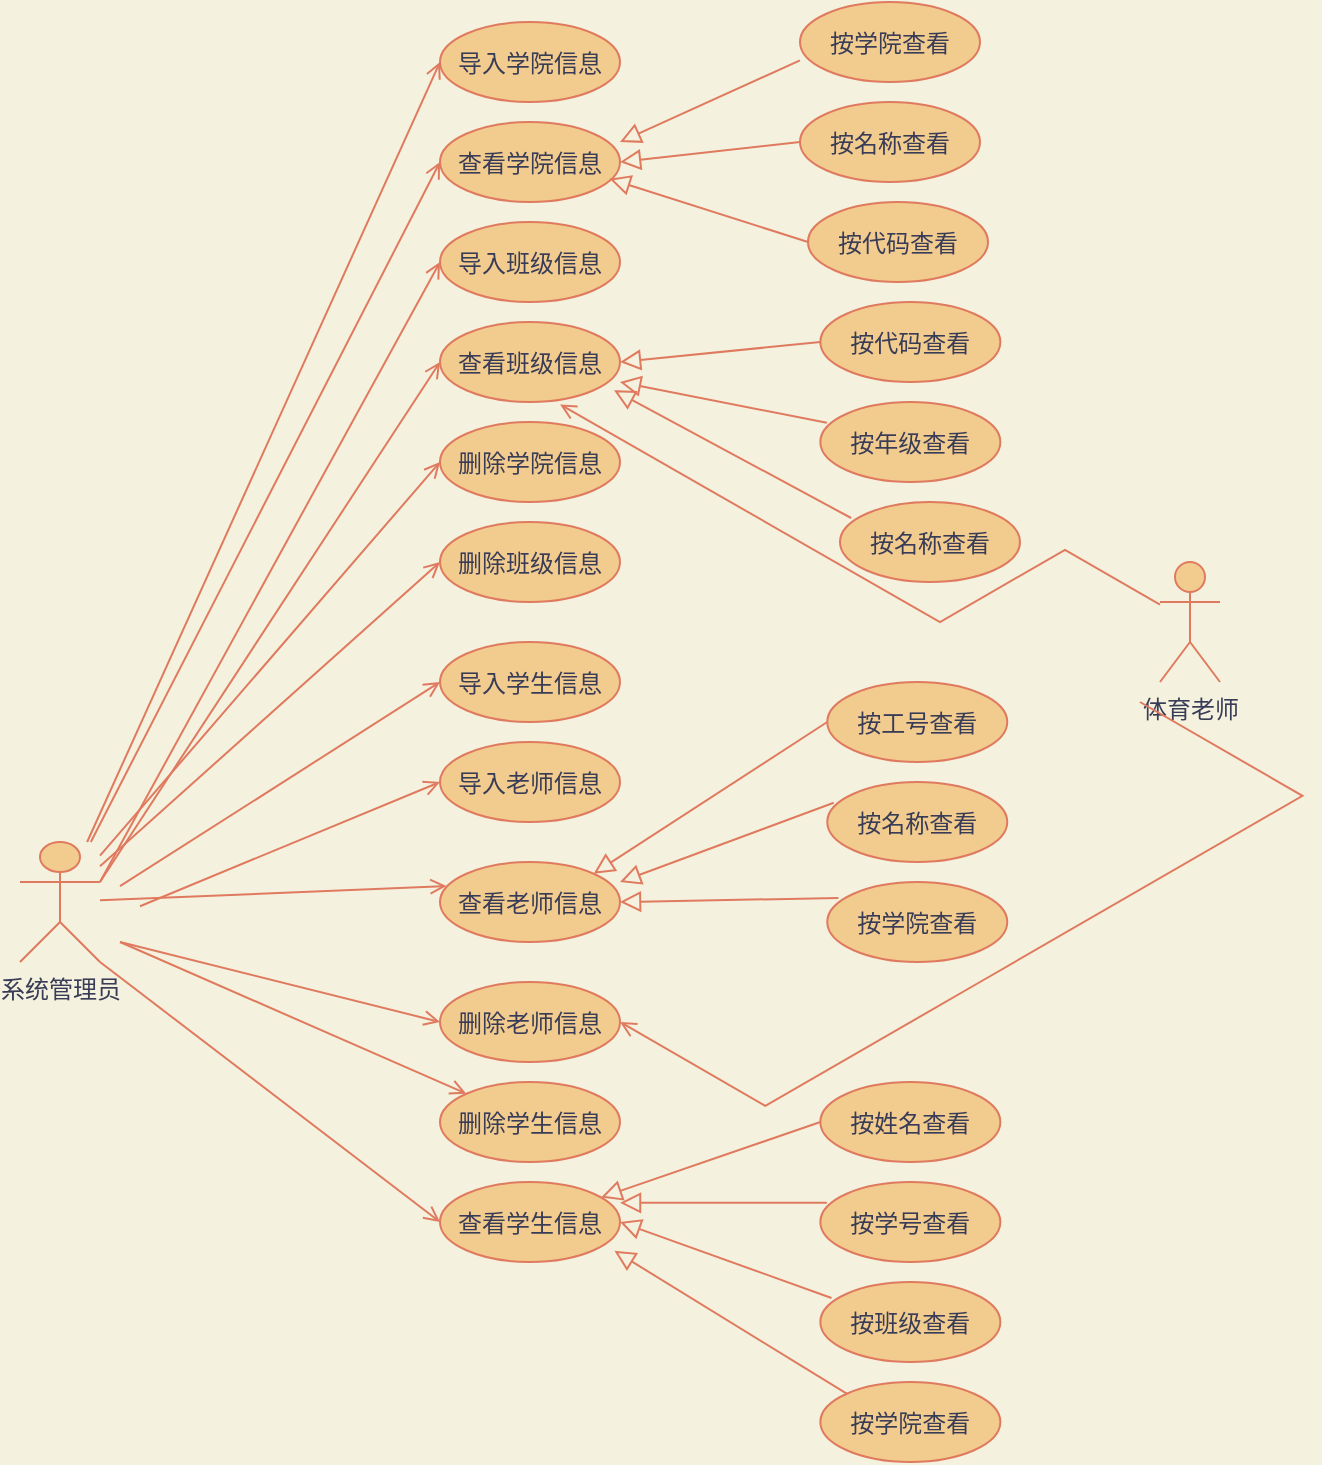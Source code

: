 <mxfile version="15.4.0" type="device"><diagram id="RRN_mitzonyfID3dqr2r" name="第 1 页"><mxGraphModel dx="1221" dy="714" grid="1" gridSize="10" guides="1" tooltips="1" connect="1" arrows="1" fold="1" page="1" pageScale="1" pageWidth="827" pageHeight="1169" background="#F4F1DE" math="0" shadow="0"><root><mxCell id="0"/><mxCell id="1" parent="0"/><mxCell id="ysnsdRKkmyNgRE77PdFc-1" value="系统管理员" style="shape=umlActor;verticalLabelPosition=bottom;verticalAlign=top;html=1;outlineConnect=0;fillColor=#F2CC8F;strokeColor=#E07A5F;fontColor=#393C56;" parent="1" vertex="1"><mxGeometry x="20" y="540" width="40" height="60" as="geometry"/></mxCell><mxCell id="ysnsdRKkmyNgRE77PdFc-15" value="导入学院信息" style="ellipse;fillColor=#F2CC8F;strokeColor=#E07A5F;fontColor=#393C56;" parent="1" vertex="1"><mxGeometry x="230" y="130" width="90" height="40" as="geometry"/></mxCell><mxCell id="ysnsdRKkmyNgRE77PdFc-17" value="查看学院信息" style="ellipse;fillColor=#F2CC8F;strokeColor=#E07A5F;fontColor=#393C56;" parent="1" vertex="1"><mxGeometry x="230" y="180" width="90" height="40" as="geometry"/></mxCell><mxCell id="ysnsdRKkmyNgRE77PdFc-18" value="导入班级信息" style="ellipse;fillColor=#F2CC8F;strokeColor=#E07A5F;fontColor=#393C56;" parent="1" vertex="1"><mxGeometry x="230" y="230" width="90" height="40" as="geometry"/></mxCell><mxCell id="ysnsdRKkmyNgRE77PdFc-19" value="" style="endArrow=open;startArrow=none;endFill=0;startFill=0;html=1;verticalAlign=bottom;labelBackgroundColor=none;strokeWidth=1;rounded=0;entryX=0;entryY=0.5;entryDx=0;entryDy=0;strokeColor=#E07A5F;fontColor=#393C56;" parent="1" source="ysnsdRKkmyNgRE77PdFc-1" target="ysnsdRKkmyNgRE77PdFc-15" edge="1"><mxGeometry width="160" relative="1" as="geometry"><mxPoint x="140" y="179" as="sourcePoint"/><mxPoint x="241.62" y="69.6" as="targetPoint"/></mxGeometry></mxCell><mxCell id="ysnsdRKkmyNgRE77PdFc-20" value="" style="endArrow=open;startArrow=none;endFill=0;startFill=0;html=1;verticalAlign=bottom;labelBackgroundColor=none;strokeWidth=1;rounded=0;entryX=0;entryY=0.5;entryDx=0;entryDy=0;strokeColor=#E07A5F;fontColor=#393C56;" parent="1" source="ysnsdRKkmyNgRE77PdFc-1" target="ysnsdRKkmyNgRE77PdFc-17" edge="1"><mxGeometry width="160" relative="1" as="geometry"><mxPoint x="140" y="189" as="sourcePoint"/><mxPoint x="251.62" y="79.6" as="targetPoint"/></mxGeometry></mxCell><mxCell id="ysnsdRKkmyNgRE77PdFc-21" value="" style="endArrow=open;startArrow=none;endFill=0;startFill=0;html=1;verticalAlign=bottom;labelBackgroundColor=none;strokeWidth=1;rounded=0;entryX=0;entryY=0.5;entryDx=0;entryDy=0;exitX=1;exitY=0.333;exitDx=0;exitDy=0;exitPerimeter=0;strokeColor=#E07A5F;fontColor=#393C56;" parent="1" source="ysnsdRKkmyNgRE77PdFc-1" target="ysnsdRKkmyNgRE77PdFc-18" edge="1"><mxGeometry width="160" relative="1" as="geometry"><mxPoint x="140" y="199" as="sourcePoint"/><mxPoint x="261.62" y="89.6" as="targetPoint"/></mxGeometry></mxCell><mxCell id="ysnsdRKkmyNgRE77PdFc-31" value="按学院查看" style="ellipse;fillColor=#F2CC8F;strokeColor=#E07A5F;fontColor=#393C56;" parent="1" vertex="1"><mxGeometry x="410" y="120" width="90" height="40" as="geometry"/></mxCell><mxCell id="ysnsdRKkmyNgRE77PdFc-32" value="" style="endArrow=block;startArrow=none;endFill=0;startFill=0;endSize=8;html=1;verticalAlign=bottom;labelBackgroundColor=none;rounded=0;entryX=1;entryY=0.25;entryDx=0;entryDy=0;exitX=0;exitY=0.73;exitDx=0;exitDy=0;exitPerimeter=0;entryPerimeter=0;strokeColor=#E07A5F;fontColor=#393C56;" parent="1" source="ysnsdRKkmyNgRE77PdFc-31" target="ysnsdRKkmyNgRE77PdFc-17" edge="1"><mxGeometry width="160" relative="1" as="geometry"><mxPoint x="410" y="170" as="sourcePoint"/><mxPoint x="500" y="210" as="targetPoint"/></mxGeometry></mxCell><mxCell id="ysnsdRKkmyNgRE77PdFc-33" value="按代码查看" style="ellipse;fillColor=#F2CC8F;strokeColor=#E07A5F;fontColor=#393C56;" parent="1" vertex="1"><mxGeometry x="414" y="220" width="90" height="40" as="geometry"/></mxCell><mxCell id="ysnsdRKkmyNgRE77PdFc-34" value="按名称查看" style="ellipse;fillColor=#F2CC8F;strokeColor=#E07A5F;fontColor=#393C56;" parent="1" vertex="1"><mxGeometry x="410" y="170" width="90" height="40" as="geometry"/></mxCell><mxCell id="ysnsdRKkmyNgRE77PdFc-35" value="" style="endArrow=block;startArrow=none;endFill=0;startFill=0;endSize=8;html=1;verticalAlign=bottom;labelBackgroundColor=none;rounded=0;entryX=1;entryY=0.5;entryDx=0;entryDy=0;exitX=0;exitY=0.5;exitDx=0;exitDy=0;strokeColor=#E07A5F;fontColor=#393C56;" parent="1" source="ysnsdRKkmyNgRE77PdFc-34" target="ysnsdRKkmyNgRE77PdFc-17" edge="1"><mxGeometry width="160" relative="1" as="geometry"><mxPoint x="420" y="159.2" as="sourcePoint"/><mxPoint x="330" y="210" as="targetPoint"/></mxGeometry></mxCell><mxCell id="ysnsdRKkmyNgRE77PdFc-36" value="" style="endArrow=block;startArrow=none;endFill=0;startFill=0;endSize=8;html=1;verticalAlign=bottom;labelBackgroundColor=none;rounded=0;exitX=0;exitY=0.5;exitDx=0;exitDy=0;entryX=0.942;entryY=0.71;entryDx=0;entryDy=0;entryPerimeter=0;strokeColor=#E07A5F;fontColor=#393C56;" parent="1" source="ysnsdRKkmyNgRE77PdFc-33" target="ysnsdRKkmyNgRE77PdFc-17" edge="1"><mxGeometry width="160" relative="1" as="geometry"><mxPoint x="430" y="169.2" as="sourcePoint"/><mxPoint x="320" y="200" as="targetPoint"/></mxGeometry></mxCell><mxCell id="ysnsdRKkmyNgRE77PdFc-37" value="查看班级信息" style="ellipse;fillColor=#F2CC8F;strokeColor=#E07A5F;fontColor=#393C56;" parent="1" vertex="1"><mxGeometry x="230" y="280" width="90" height="40" as="geometry"/></mxCell><mxCell id="ysnsdRKkmyNgRE77PdFc-38" value="按工号查看" style="ellipse;fillColor=#F2CC8F;strokeColor=#E07A5F;fontColor=#393C56;" parent="1" vertex="1"><mxGeometry x="423.63" y="460" width="90" height="40" as="geometry"/></mxCell><mxCell id="ysnsdRKkmyNgRE77PdFc-39" value="" style="endArrow=block;startArrow=none;endFill=0;startFill=0;endSize=8;html=1;verticalAlign=bottom;labelBackgroundColor=none;rounded=0;exitX=0;exitY=0.5;exitDx=0;exitDy=0;entryX=1;entryY=0;entryDx=0;entryDy=0;strokeColor=#E07A5F;fontColor=#393C56;" parent="1" source="ysnsdRKkmyNgRE77PdFc-38" target="ysnsdRKkmyNgRE77PdFc-71" edge="1"><mxGeometry width="160" relative="1" as="geometry"><mxPoint x="439.23" y="470" as="sourcePoint"/><mxPoint x="314.004" y="517.74" as="targetPoint"/></mxGeometry></mxCell><mxCell id="ysnsdRKkmyNgRE77PdFc-41" value="按名称查看" style="ellipse;fillColor=#F2CC8F;strokeColor=#E07A5F;fontColor=#393C56;" parent="1" vertex="1"><mxGeometry x="423.63" y="510" width="90" height="40" as="geometry"/></mxCell><mxCell id="ysnsdRKkmyNgRE77PdFc-42" value="" style="endArrow=block;startArrow=none;endFill=0;startFill=0;endSize=8;html=1;verticalAlign=bottom;labelBackgroundColor=none;rounded=0;exitX=0.036;exitY=0.26;exitDx=0;exitDy=0;exitPerimeter=0;entryX=1;entryY=0.25;entryDx=0;entryDy=0;entryPerimeter=0;strokeColor=#E07A5F;fontColor=#393C56;" parent="1" source="ysnsdRKkmyNgRE77PdFc-41" target="ysnsdRKkmyNgRE77PdFc-71" edge="1"><mxGeometry width="160" relative="1" as="geometry"><mxPoint x="449.23" y="459.2" as="sourcePoint"/><mxPoint x="323.45" y="520.4" as="targetPoint"/></mxGeometry></mxCell><mxCell id="ysnsdRKkmyNgRE77PdFc-53" value="按学院查看" style="ellipse;fillColor=#F2CC8F;strokeColor=#E07A5F;fontColor=#393C56;" parent="1" vertex="1"><mxGeometry x="423.63" y="560" width="90" height="40" as="geometry"/></mxCell><mxCell id="ysnsdRKkmyNgRE77PdFc-54" value="" style="endArrow=block;startArrow=none;endFill=0;startFill=0;endSize=8;html=1;verticalAlign=bottom;labelBackgroundColor=none;rounded=0;exitX=0.062;exitY=0.2;exitDx=0;exitDy=0;exitPerimeter=0;entryX=1;entryY=0.5;entryDx=0;entryDy=0;strokeColor=#E07A5F;fontColor=#393C56;" parent="1" source="ysnsdRKkmyNgRE77PdFc-53" target="ysnsdRKkmyNgRE77PdFc-71" edge="1"><mxGeometry width="160" relative="1" as="geometry"><mxPoint x="450.47" y="530.4" as="sourcePoint"/><mxPoint x="323.45" y="530" as="targetPoint"/></mxGeometry></mxCell><mxCell id="ysnsdRKkmyNgRE77PdFc-55" value="" style="endArrow=open;startArrow=none;endFill=0;startFill=0;html=1;verticalAlign=bottom;labelBackgroundColor=none;strokeWidth=1;rounded=0;entryX=0;entryY=0.5;entryDx=0;entryDy=0;exitX=1;exitY=0.333;exitDx=0;exitDy=0;exitPerimeter=0;strokeColor=#E07A5F;fontColor=#393C56;" parent="1" source="ysnsdRKkmyNgRE77PdFc-1" target="ysnsdRKkmyNgRE77PdFc-37" edge="1"><mxGeometry width="160" relative="1" as="geometry"><mxPoint x="140" y="210" as="sourcePoint"/><mxPoint x="240" y="260" as="targetPoint"/></mxGeometry></mxCell><mxCell id="ysnsdRKkmyNgRE77PdFc-56" value="删除学院信息" style="ellipse;fillColor=#F2CC8F;strokeColor=#E07A5F;fontColor=#393C56;" parent="1" vertex="1"><mxGeometry x="230" y="330" width="90" height="40" as="geometry"/></mxCell><mxCell id="ysnsdRKkmyNgRE77PdFc-57" value="删除班级信息" style="ellipse;fillColor=#F2CC8F;strokeColor=#E07A5F;fontColor=#393C56;" parent="1" vertex="1"><mxGeometry x="230" y="380" width="90" height="40" as="geometry"/></mxCell><mxCell id="ysnsdRKkmyNgRE77PdFc-59" value="" style="endArrow=open;startArrow=none;endFill=0;startFill=0;html=1;verticalAlign=bottom;labelBackgroundColor=none;strokeWidth=1;rounded=0;strokeColor=#E07A5F;fontColor=#393C56;" parent="1" source="ysnsdRKkmyNgRE77PdFc-1" edge="1"><mxGeometry width="160" relative="1" as="geometry"><mxPoint x="80" y="290" as="sourcePoint"/><mxPoint x="230" y="350" as="targetPoint"/></mxGeometry></mxCell><mxCell id="ysnsdRKkmyNgRE77PdFc-60" value="" style="endArrow=open;startArrow=none;endFill=0;startFill=0;html=1;verticalAlign=bottom;labelBackgroundColor=none;strokeWidth=1;rounded=0;entryX=0;entryY=0.5;entryDx=0;entryDy=0;strokeColor=#E07A5F;fontColor=#393C56;" parent="1" source="ysnsdRKkmyNgRE77PdFc-1" target="ysnsdRKkmyNgRE77PdFc-57" edge="1"><mxGeometry width="160" relative="1" as="geometry"><mxPoint x="90" y="300" as="sourcePoint"/><mxPoint x="250" y="320" as="targetPoint"/></mxGeometry></mxCell><mxCell id="ysnsdRKkmyNgRE77PdFc-61" value="导入学生信息" style="ellipse;fillColor=#F2CC8F;strokeColor=#E07A5F;fontColor=#393C56;" parent="1" vertex="1"><mxGeometry x="230" y="440" width="90" height="40" as="geometry"/></mxCell><mxCell id="ysnsdRKkmyNgRE77PdFc-62" value="导入老师信息" style="ellipse;fillColor=#F2CC8F;strokeColor=#E07A5F;fontColor=#393C56;" parent="1" vertex="1"><mxGeometry x="230" y="490" width="90" height="40" as="geometry"/></mxCell><mxCell id="ysnsdRKkmyNgRE77PdFc-63" value="按代码查看" style="ellipse;fillColor=#F2CC8F;strokeColor=#E07A5F;fontColor=#393C56;" parent="1" vertex="1"><mxGeometry x="420.18" y="270" width="90" height="40" as="geometry"/></mxCell><mxCell id="ysnsdRKkmyNgRE77PdFc-64" value="" style="endArrow=block;startArrow=none;endFill=0;startFill=0;endSize=8;html=1;verticalAlign=bottom;labelBackgroundColor=none;rounded=0;entryX=1;entryY=0.25;entryDx=0;entryDy=0;exitX=0;exitY=0.5;exitDx=0;exitDy=0;entryPerimeter=0;strokeColor=#E07A5F;fontColor=#393C56;" parent="1" source="ysnsdRKkmyNgRE77PdFc-63" edge="1"><mxGeometry width="160" relative="1" as="geometry"><mxPoint x="422.18" y="280" as="sourcePoint"/><mxPoint x="320" y="300" as="targetPoint"/></mxGeometry></mxCell><mxCell id="ysnsdRKkmyNgRE77PdFc-65" value="按年级查看" style="ellipse;fillColor=#F2CC8F;strokeColor=#E07A5F;fontColor=#393C56;" parent="1" vertex="1"><mxGeometry x="420.18" y="320" width="90" height="40" as="geometry"/></mxCell><mxCell id="ysnsdRKkmyNgRE77PdFc-66" value="" style="endArrow=block;startArrow=none;endFill=0;startFill=0;endSize=8;html=1;verticalAlign=bottom;labelBackgroundColor=none;rounded=0;exitX=0.036;exitY=0.26;exitDx=0;exitDy=0;exitPerimeter=0;entryX=1;entryY=0.5;entryDx=0;entryDy=0;strokeColor=#E07A5F;fontColor=#393C56;" parent="1" source="ysnsdRKkmyNgRE77PdFc-65" edge="1"><mxGeometry width="160" relative="1" as="geometry"><mxPoint x="432.18" y="269.2" as="sourcePoint"/><mxPoint x="320" y="310" as="targetPoint"/></mxGeometry></mxCell><mxCell id="ysnsdRKkmyNgRE77PdFc-67" value="按名称查看" style="ellipse;fillColor=#F2CC8F;strokeColor=#E07A5F;fontColor=#393C56;" parent="1" vertex="1"><mxGeometry x="430" y="370" width="90" height="40" as="geometry"/></mxCell><mxCell id="ysnsdRKkmyNgRE77PdFc-68" value="" style="endArrow=block;startArrow=none;endFill=0;startFill=0;endSize=8;html=1;verticalAlign=bottom;labelBackgroundColor=none;rounded=0;exitX=0.062;exitY=0.2;exitDx=0;exitDy=0;exitPerimeter=0;entryX=1;entryY=1;entryDx=0;entryDy=0;strokeColor=#E07A5F;fontColor=#393C56;" parent="1" source="ysnsdRKkmyNgRE77PdFc-67" edge="1"><mxGeometry width="160" relative="1" as="geometry"><mxPoint x="433.42" y="340.4" as="sourcePoint"/><mxPoint x="317.0" y="314.142" as="targetPoint"/></mxGeometry></mxCell><mxCell id="ysnsdRKkmyNgRE77PdFc-69" value="查看学生信息" style="ellipse;fillColor=#F2CC8F;strokeColor=#E07A5F;fontColor=#393C56;" parent="1" vertex="1"><mxGeometry x="230" y="710" width="90" height="40" as="geometry"/></mxCell><mxCell id="ysnsdRKkmyNgRE77PdFc-70" value="删除学生信息" style="ellipse;fillColor=#F2CC8F;strokeColor=#E07A5F;fontColor=#393C56;" parent="1" vertex="1"><mxGeometry x="230" y="660" width="90" height="40" as="geometry"/></mxCell><mxCell id="ysnsdRKkmyNgRE77PdFc-71" value="查看老师信息" style="ellipse;fillColor=#F2CC8F;strokeColor=#E07A5F;fontColor=#393C56;" parent="1" vertex="1"><mxGeometry x="230" y="550" width="90" height="40" as="geometry"/></mxCell><mxCell id="ysnsdRKkmyNgRE77PdFc-72" value="删除老师信息" style="ellipse;fillColor=#F2CC8F;strokeColor=#E07A5F;fontColor=#393C56;" parent="1" vertex="1"><mxGeometry x="230" y="610" width="90" height="40" as="geometry"/></mxCell><mxCell id="ysnsdRKkmyNgRE77PdFc-73" value="按姓名查看" style="ellipse;fillColor=#F2CC8F;strokeColor=#E07A5F;fontColor=#393C56;" parent="1" vertex="1"><mxGeometry x="420.18" y="660" width="90" height="40" as="geometry"/></mxCell><mxCell id="ysnsdRKkmyNgRE77PdFc-74" value="" style="endArrow=block;startArrow=none;endFill=0;startFill=0;endSize=8;html=1;verticalAlign=bottom;labelBackgroundColor=none;rounded=0;exitX=0;exitY=0.5;exitDx=0;exitDy=0;strokeColor=#E07A5F;fontColor=#393C56;" parent="1" source="ysnsdRKkmyNgRE77PdFc-73" edge="1"><mxGeometry width="160" relative="1" as="geometry"><mxPoint x="435.78" y="670" as="sourcePoint"/><mxPoint x="310.554" y="717.74" as="targetPoint"/></mxGeometry></mxCell><mxCell id="ysnsdRKkmyNgRE77PdFc-75" value="按学号查看" style="ellipse;fillColor=#F2CC8F;strokeColor=#E07A5F;fontColor=#393C56;" parent="1" vertex="1"><mxGeometry x="420.18" y="710" width="90" height="40" as="geometry"/></mxCell><mxCell id="ysnsdRKkmyNgRE77PdFc-76" value="" style="endArrow=block;startArrow=none;endFill=0;startFill=0;endSize=8;html=1;verticalAlign=bottom;labelBackgroundColor=none;rounded=0;exitX=0.036;exitY=0.26;exitDx=0;exitDy=0;exitPerimeter=0;entryX=1;entryY=0.26;entryDx=0;entryDy=0;entryPerimeter=0;strokeColor=#E07A5F;fontColor=#393C56;" parent="1" source="ysnsdRKkmyNgRE77PdFc-75" edge="1"><mxGeometry width="160" relative="1" as="geometry"><mxPoint x="445.78" y="659.2" as="sourcePoint"/><mxPoint x="320" y="720.4" as="targetPoint"/></mxGeometry></mxCell><mxCell id="ysnsdRKkmyNgRE77PdFc-77" value="按班级查看" style="ellipse;fillColor=#F2CC8F;strokeColor=#E07A5F;fontColor=#393C56;" parent="1" vertex="1"><mxGeometry x="420.18" y="760" width="90" height="40" as="geometry"/></mxCell><mxCell id="ysnsdRKkmyNgRE77PdFc-78" value="" style="endArrow=block;startArrow=none;endFill=0;startFill=0;endSize=8;html=1;verticalAlign=bottom;labelBackgroundColor=none;rounded=0;exitX=0.062;exitY=0.2;exitDx=0;exitDy=0;exitPerimeter=0;entryX=1;entryY=0.5;entryDx=0;entryDy=0;strokeColor=#E07A5F;fontColor=#393C56;" parent="1" source="ysnsdRKkmyNgRE77PdFc-77" edge="1"><mxGeometry width="160" relative="1" as="geometry"><mxPoint x="447.02" y="730.4" as="sourcePoint"/><mxPoint x="320" y="730" as="targetPoint"/></mxGeometry></mxCell><mxCell id="ysnsdRKkmyNgRE77PdFc-79" value="按学院查看" style="ellipse;fillColor=#F2CC8F;strokeColor=#E07A5F;fontColor=#393C56;" parent="1" vertex="1"><mxGeometry x="420.18" y="810" width="90" height="40" as="geometry"/></mxCell><mxCell id="ysnsdRKkmyNgRE77PdFc-80" value="" style="endArrow=block;startArrow=none;endFill=0;startFill=0;endSize=8;html=1;verticalAlign=bottom;labelBackgroundColor=none;rounded=0;exitX=0;exitY=0;exitDx=0;exitDy=0;entryX=0.969;entryY=0.86;entryDx=0;entryDy=0;entryPerimeter=0;strokeColor=#E07A5F;fontColor=#393C56;" parent="1" source="ysnsdRKkmyNgRE77PdFc-79" target="ysnsdRKkmyNgRE77PdFc-69" edge="1"><mxGeometry width="160" relative="1" as="geometry"><mxPoint x="435.76" y="778" as="sourcePoint"/><mxPoint x="330" y="740" as="targetPoint"/></mxGeometry></mxCell><mxCell id="ysnsdRKkmyNgRE77PdFc-81" value="" style="endArrow=open;startArrow=none;endFill=0;startFill=0;html=1;verticalAlign=bottom;labelBackgroundColor=none;strokeWidth=1;rounded=0;entryX=0;entryY=0.5;entryDx=0;entryDy=0;strokeColor=#E07A5F;fontColor=#393C56;" parent="1" target="ysnsdRKkmyNgRE77PdFc-61" edge="1"><mxGeometry width="160" relative="1" as="geometry"><mxPoint x="70" y="562.105" as="sourcePoint"/><mxPoint x="240" y="410" as="targetPoint"/></mxGeometry></mxCell><mxCell id="ysnsdRKkmyNgRE77PdFc-82" value="" style="endArrow=open;startArrow=none;endFill=0;startFill=0;html=1;verticalAlign=bottom;labelBackgroundColor=none;strokeWidth=1;rounded=0;entryX=0;entryY=0.5;entryDx=0;entryDy=0;strokeColor=#E07A5F;fontColor=#393C56;" parent="1" target="ysnsdRKkmyNgRE77PdFc-62" edge="1"><mxGeometry width="160" relative="1" as="geometry"><mxPoint x="80" y="572.105" as="sourcePoint"/><mxPoint x="250" y="420" as="targetPoint"/></mxGeometry></mxCell><mxCell id="ysnsdRKkmyNgRE77PdFc-83" value="" style="endArrow=open;startArrow=none;endFill=0;startFill=0;html=1;verticalAlign=bottom;labelBackgroundColor=none;strokeWidth=1;rounded=0;entryX=0;entryY=0;entryDx=0;entryDy=0;strokeColor=#E07A5F;fontColor=#393C56;" parent="1" target="ysnsdRKkmyNgRE77PdFc-70" edge="1"><mxGeometry width="160" relative="1" as="geometry"><mxPoint x="70" y="590" as="sourcePoint"/><mxPoint x="260" y="430" as="targetPoint"/></mxGeometry></mxCell><mxCell id="ysnsdRKkmyNgRE77PdFc-84" value="" style="endArrow=open;startArrow=none;endFill=0;startFill=0;html=1;verticalAlign=bottom;labelBackgroundColor=none;strokeWidth=1;rounded=0;entryX=0;entryY=0.5;entryDx=0;entryDy=0;strokeColor=#E07A5F;fontColor=#393C56;" parent="1" target="ysnsdRKkmyNgRE77PdFc-72" edge="1"><mxGeometry width="160" relative="1" as="geometry"><mxPoint x="70" y="590" as="sourcePoint"/><mxPoint x="270" y="440" as="targetPoint"/></mxGeometry></mxCell><mxCell id="ysnsdRKkmyNgRE77PdFc-85" value="" style="endArrow=open;startArrow=none;endFill=0;startFill=0;html=1;verticalAlign=bottom;labelBackgroundColor=none;strokeWidth=1;rounded=0;entryX=0.036;entryY=0.3;entryDx=0;entryDy=0;entryPerimeter=0;strokeColor=#E07A5F;fontColor=#393C56;" parent="1" source="ysnsdRKkmyNgRE77PdFc-1" target="ysnsdRKkmyNgRE77PdFc-71" edge="1"><mxGeometry width="160" relative="1" as="geometry"><mxPoint x="110" y="602.105" as="sourcePoint"/><mxPoint x="280" y="450" as="targetPoint"/></mxGeometry></mxCell><mxCell id="ysnsdRKkmyNgRE77PdFc-86" value="" style="endArrow=open;startArrow=none;endFill=0;startFill=0;html=1;verticalAlign=bottom;labelBackgroundColor=none;strokeWidth=1;rounded=0;entryX=0;entryY=0.5;entryDx=0;entryDy=0;exitX=1;exitY=1;exitDx=0;exitDy=0;exitPerimeter=0;strokeColor=#E07A5F;fontColor=#393C56;" parent="1" source="ysnsdRKkmyNgRE77PdFc-1" target="ysnsdRKkmyNgRE77PdFc-69" edge="1"><mxGeometry width="160" relative="1" as="geometry"><mxPoint x="120" y="612.105" as="sourcePoint"/><mxPoint x="290" y="460" as="targetPoint"/></mxGeometry></mxCell><mxCell id="ysnsdRKkmyNgRE77PdFc-91" value="" style="edgeStyle=isometricEdgeStyle;rounded=0;orthogonalLoop=1;jettySize=auto;html=1;elbow=vertical;entryX=0.667;entryY=1.03;entryDx=0;entryDy=0;entryPerimeter=0;labelBackgroundColor=#F4F1DE;strokeColor=#E07A5F;fontColor=#393C56;endArrow=open;endFill=0;" parent="1" source="ysnsdRKkmyNgRE77PdFc-88" target="ysnsdRKkmyNgRE77PdFc-37" edge="1"><mxGeometry relative="1" as="geometry"><mxPoint x="420" y="430" as="targetPoint"/><Array as="points"><mxPoint x="480" y="430"/><mxPoint x="500" y="440"/></Array></mxGeometry></mxCell><mxCell id="ysnsdRKkmyNgRE77PdFc-88" value="体育老师" style="shape=umlActor;verticalLabelPosition=bottom;verticalAlign=top;html=1;outlineConnect=0;fillColor=#F2CC8F;strokeColor=#E07A5F;fontColor=#393C56;" parent="1" vertex="1"><mxGeometry x="590" y="400" width="30" height="60" as="geometry"/></mxCell><mxCell id="brfUP7udH4yP5nq5Yn2l-2" value="" style="endArrow=open;startArrow=none;endFill=0;startFill=0;html=1;verticalAlign=bottom;labelBackgroundColor=none;strokeWidth=1;rounded=0;entryX=1;entryY=0.5;entryDx=0;entryDy=0;strokeColor=#E07A5F;fontColor=#393C56;edgeStyle=isometricEdgeStyle;elbow=vertical;" edge="1" parent="1" target="ysnsdRKkmyNgRE77PdFc-72"><mxGeometry width="160" relative="1" as="geometry"><mxPoint x="580" y="470" as="sourcePoint"/><mxPoint x="240" y="160" as="targetPoint"/><Array as="points"><mxPoint x="500" y="610"/></Array></mxGeometry></mxCell></root></mxGraphModel></diagram></mxfile>
